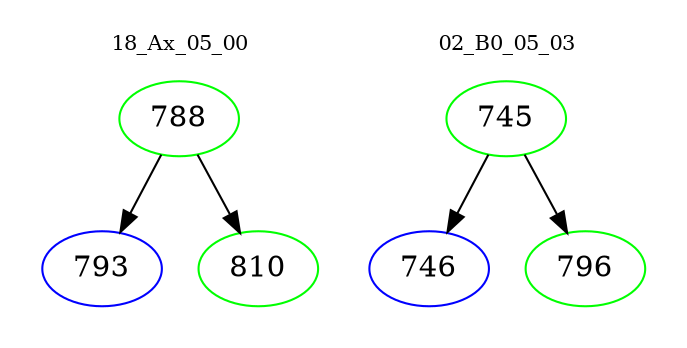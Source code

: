 digraph{
subgraph cluster_0 {
color = white
label = "18_Ax_05_00";
fontsize=10;
T0_788 [label="788", color="green"]
T0_788 -> T0_793 [color="black"]
T0_793 [label="793", color="blue"]
T0_788 -> T0_810 [color="black"]
T0_810 [label="810", color="green"]
}
subgraph cluster_1 {
color = white
label = "02_B0_05_03";
fontsize=10;
T1_745 [label="745", color="green"]
T1_745 -> T1_746 [color="black"]
T1_746 [label="746", color="blue"]
T1_745 -> T1_796 [color="black"]
T1_796 [label="796", color="green"]
}
}
